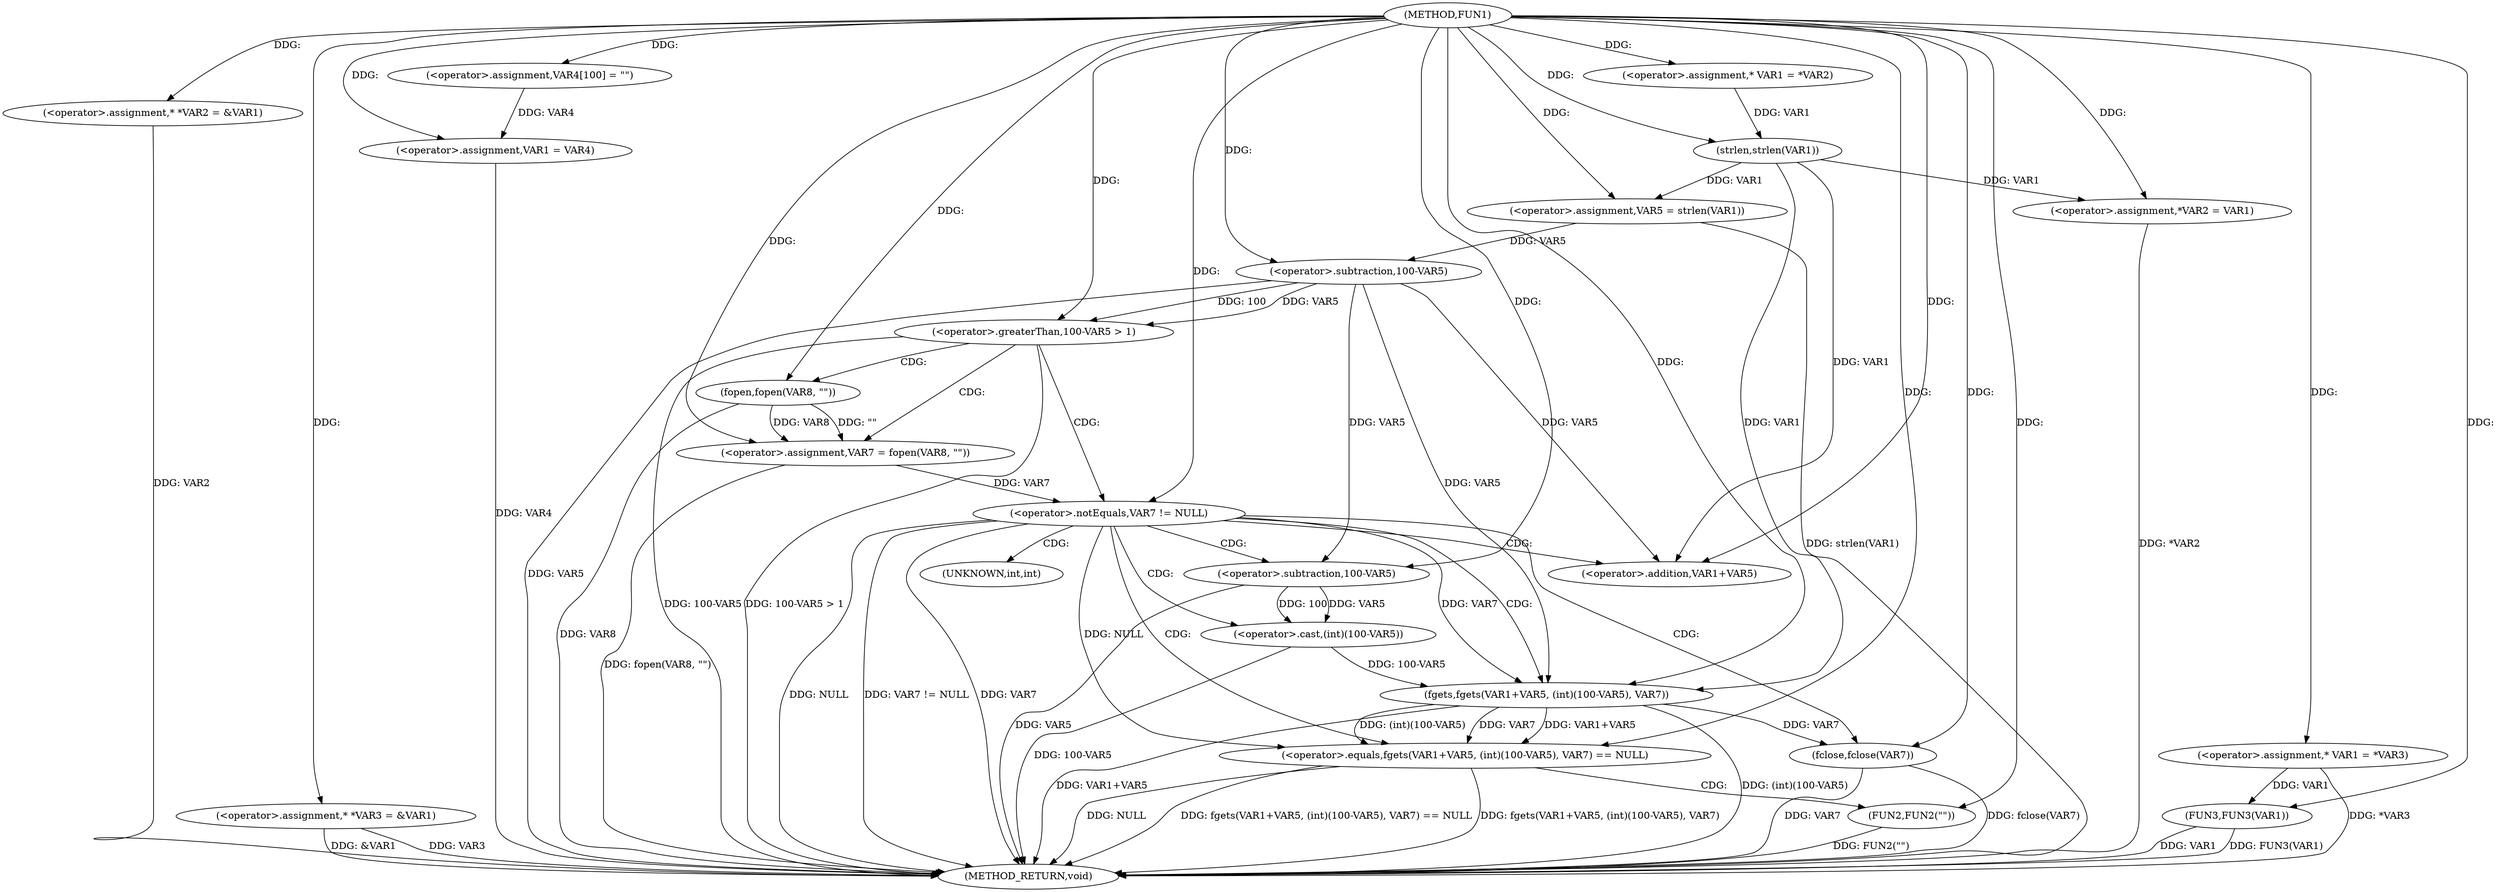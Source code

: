 digraph FUN1 {  
"1000100" [label = "(METHOD,FUN1)" ]
"1000180" [label = "(METHOD_RETURN,void)" ]
"1000104" [label = "(<operator>.assignment,* *VAR2 = &VAR1)" ]
"1000109" [label = "(<operator>.assignment,* *VAR3 = &VAR1)" ]
"1000114" [label = "(<operator>.assignment,VAR4[100] = \"\")" ]
"1000117" [label = "(<operator>.assignment,VAR1 = VAR4)" ]
"1000122" [label = "(<operator>.assignment,* VAR1 = *VAR2)" ]
"1000128" [label = "(<operator>.assignment,VAR5 = strlen(VAR1))" ]
"1000130" [label = "(strlen,strlen(VAR1))" ]
"1000134" [label = "(<operator>.greaterThan,100-VAR5 > 1)" ]
"1000135" [label = "(<operator>.subtraction,100-VAR5)" ]
"1000140" [label = "(<operator>.assignment,VAR7 = fopen(VAR8, \"\"))" ]
"1000142" [label = "(fopen,fopen(VAR8, \"\"))" ]
"1000146" [label = "(<operator>.notEquals,VAR7 != NULL)" ]
"1000151" [label = "(<operator>.equals,fgets(VAR1+VAR5, (int)(100-VAR5), VAR7) == NULL)" ]
"1000152" [label = "(fgets,fgets(VAR1+VAR5, (int)(100-VAR5), VAR7))" ]
"1000153" [label = "(<operator>.addition,VAR1+VAR5)" ]
"1000156" [label = "(<operator>.cast,(int)(100-VAR5))" ]
"1000158" [label = "(<operator>.subtraction,100-VAR5)" ]
"1000164" [label = "(FUN2,FUN2(\"\"))" ]
"1000166" [label = "(fclose,fclose(VAR7))" ]
"1000168" [label = "(<operator>.assignment,*VAR2 = VAR1)" ]
"1000174" [label = "(<operator>.assignment,* VAR1 = *VAR3)" ]
"1000178" [label = "(FUN3,FUN3(VAR1))" ]
"1000157" [label = "(UNKNOWN,int,int)" ]
  "1000140" -> "1000180"  [ label = "DDG: fopen(VAR8, \"\")"] 
  "1000151" -> "1000180"  [ label = "DDG: fgets(VAR1+VAR5, (int)(100-VAR5), VAR7) == NULL"] 
  "1000168" -> "1000180"  [ label = "DDG: *VAR2"] 
  "1000104" -> "1000180"  [ label = "DDG: VAR2"] 
  "1000152" -> "1000180"  [ label = "DDG: VAR1+VAR5"] 
  "1000117" -> "1000180"  [ label = "DDG: VAR4"] 
  "1000178" -> "1000180"  [ label = "DDG: FUN3(VAR1)"] 
  "1000128" -> "1000180"  [ label = "DDG: strlen(VAR1)"] 
  "1000164" -> "1000180"  [ label = "DDG: FUN2(\"\")"] 
  "1000178" -> "1000180"  [ label = "DDG: VAR1"] 
  "1000158" -> "1000180"  [ label = "DDG: VAR5"] 
  "1000166" -> "1000180"  [ label = "DDG: fclose(VAR7)"] 
  "1000151" -> "1000180"  [ label = "DDG: fgets(VAR1+VAR5, (int)(100-VAR5), VAR7)"] 
  "1000156" -> "1000180"  [ label = "DDG: 100-VAR5"] 
  "1000166" -> "1000180"  [ label = "DDG: VAR7"] 
  "1000134" -> "1000180"  [ label = "DDG: 100-VAR5 > 1"] 
  "1000146" -> "1000180"  [ label = "DDG: NULL"] 
  "1000174" -> "1000180"  [ label = "DDG: *VAR3"] 
  "1000134" -> "1000180"  [ label = "DDG: 100-VAR5"] 
  "1000109" -> "1000180"  [ label = "DDG: VAR3"] 
  "1000142" -> "1000180"  [ label = "DDG: VAR8"] 
  "1000152" -> "1000180"  [ label = "DDG: (int)(100-VAR5)"] 
  "1000151" -> "1000180"  [ label = "DDG: NULL"] 
  "1000146" -> "1000180"  [ label = "DDG: VAR7 != NULL"] 
  "1000146" -> "1000180"  [ label = "DDG: VAR7"] 
  "1000109" -> "1000180"  [ label = "DDG: &VAR1"] 
  "1000135" -> "1000180"  [ label = "DDG: VAR5"] 
  "1000100" -> "1000104"  [ label = "DDG: "] 
  "1000100" -> "1000109"  [ label = "DDG: "] 
  "1000100" -> "1000114"  [ label = "DDG: "] 
  "1000114" -> "1000117"  [ label = "DDG: VAR4"] 
  "1000100" -> "1000117"  [ label = "DDG: "] 
  "1000100" -> "1000122"  [ label = "DDG: "] 
  "1000130" -> "1000128"  [ label = "DDG: VAR1"] 
  "1000100" -> "1000128"  [ label = "DDG: "] 
  "1000122" -> "1000130"  [ label = "DDG: VAR1"] 
  "1000100" -> "1000130"  [ label = "DDG: "] 
  "1000135" -> "1000134"  [ label = "DDG: 100"] 
  "1000135" -> "1000134"  [ label = "DDG: VAR5"] 
  "1000100" -> "1000135"  [ label = "DDG: "] 
  "1000128" -> "1000135"  [ label = "DDG: VAR5"] 
  "1000100" -> "1000134"  [ label = "DDG: "] 
  "1000142" -> "1000140"  [ label = "DDG: VAR8"] 
  "1000142" -> "1000140"  [ label = "DDG: \"\""] 
  "1000100" -> "1000140"  [ label = "DDG: "] 
  "1000100" -> "1000142"  [ label = "DDG: "] 
  "1000140" -> "1000146"  [ label = "DDG: VAR7"] 
  "1000100" -> "1000146"  [ label = "DDG: "] 
  "1000152" -> "1000151"  [ label = "DDG: VAR1+VAR5"] 
  "1000152" -> "1000151"  [ label = "DDG: (int)(100-VAR5)"] 
  "1000152" -> "1000151"  [ label = "DDG: VAR7"] 
  "1000130" -> "1000152"  [ label = "DDG: VAR1"] 
  "1000100" -> "1000152"  [ label = "DDG: "] 
  "1000135" -> "1000152"  [ label = "DDG: VAR5"] 
  "1000130" -> "1000153"  [ label = "DDG: VAR1"] 
  "1000100" -> "1000153"  [ label = "DDG: "] 
  "1000135" -> "1000153"  [ label = "DDG: VAR5"] 
  "1000156" -> "1000152"  [ label = "DDG: 100-VAR5"] 
  "1000158" -> "1000156"  [ label = "DDG: 100"] 
  "1000158" -> "1000156"  [ label = "DDG: VAR5"] 
  "1000100" -> "1000158"  [ label = "DDG: "] 
  "1000135" -> "1000158"  [ label = "DDG: VAR5"] 
  "1000146" -> "1000152"  [ label = "DDG: VAR7"] 
  "1000146" -> "1000151"  [ label = "DDG: NULL"] 
  "1000100" -> "1000151"  [ label = "DDG: "] 
  "1000100" -> "1000164"  [ label = "DDG: "] 
  "1000152" -> "1000166"  [ label = "DDG: VAR7"] 
  "1000100" -> "1000166"  [ label = "DDG: "] 
  "1000130" -> "1000168"  [ label = "DDG: VAR1"] 
  "1000100" -> "1000168"  [ label = "DDG: "] 
  "1000100" -> "1000174"  [ label = "DDG: "] 
  "1000174" -> "1000178"  [ label = "DDG: VAR1"] 
  "1000100" -> "1000178"  [ label = "DDG: "] 
  "1000134" -> "1000142"  [ label = "CDG: "] 
  "1000134" -> "1000146"  [ label = "CDG: "] 
  "1000134" -> "1000140"  [ label = "CDG: "] 
  "1000146" -> "1000153"  [ label = "CDG: "] 
  "1000146" -> "1000158"  [ label = "CDG: "] 
  "1000146" -> "1000156"  [ label = "CDG: "] 
  "1000146" -> "1000151"  [ label = "CDG: "] 
  "1000146" -> "1000152"  [ label = "CDG: "] 
  "1000146" -> "1000166"  [ label = "CDG: "] 
  "1000146" -> "1000157"  [ label = "CDG: "] 
  "1000151" -> "1000164"  [ label = "CDG: "] 
}
